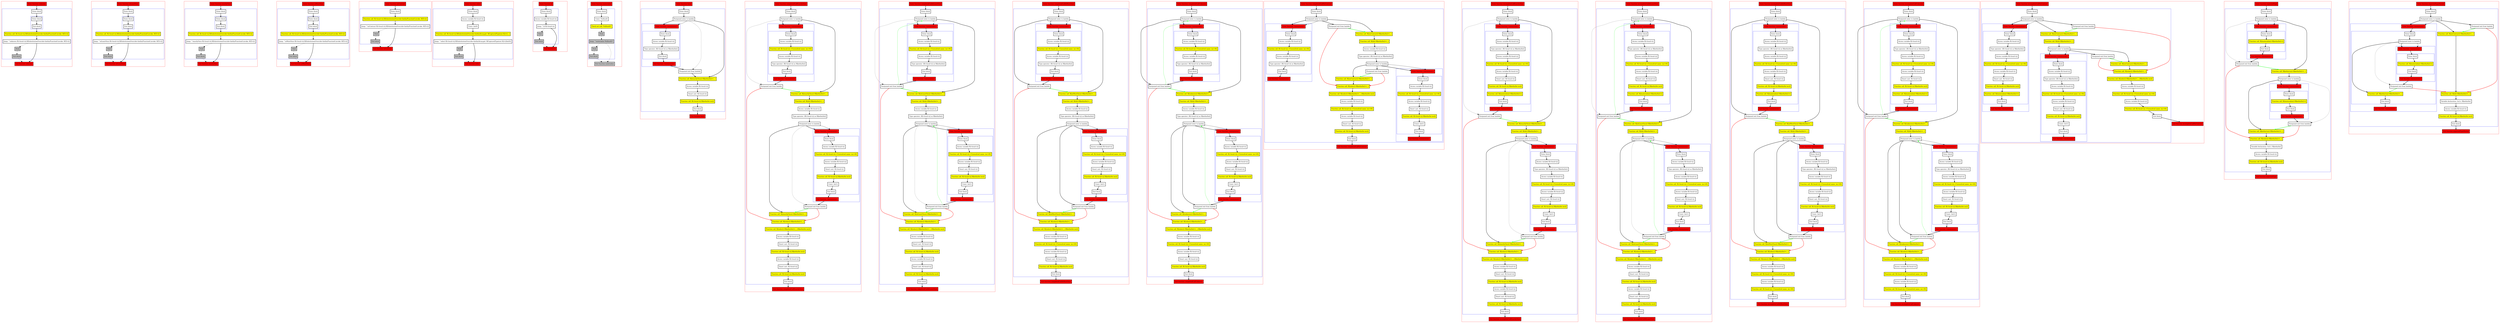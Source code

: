 digraph flowFromInplaceLambda_kt {
    graph [nodesep=3]
    node [shape=box penwidth=2]
    edge [penwidth=2]

    subgraph cluster_0 {
        color=red
        0 [label="Enter function unknown" style="filled" fillcolor=red];
        subgraph cluster_1 {
            color=blue
            1 [label="Enter block"];
            subgraph cluster_2 {
                color=blue
                2 [label="Enter block"];
                3 [label="Exit block"];
            }
            4 [label="Function call: R|<local>/x|.R|SubstitutionOverride<kotlin/Function0.invoke: R|T|>|()" style="filled" fillcolor=yellow];
            5 [label="Jump: ^unknown R|<local>/x|.R|SubstitutionOverride<kotlin/Function0.invoke: R|T|>|()"];
            6 [label="Stub" style="filled" fillcolor=gray];
            7 [label="Exit block" style="filled" fillcolor=gray];
        }
        8 [label="Exit function unknown" style="filled" fillcolor=red];
    }
    0 -> {1};
    1 -> {2};
    2 -> {3};
    3 -> {4};
    4 -> {5};
    5 -> {8};
    5 -> {6} [style=dotted];
    6 -> {7} [style=dotted];
    7 -> {8} [style=dotted];

    subgraph cluster_3 {
        color=red
        9 [label="Enter function atLeastOnce" style="filled" fillcolor=red];
        subgraph cluster_4 {
            color=blue
            10 [label="Enter block"];
            subgraph cluster_5 {
                color=blue
                11 [label="Enter block"];
                12 [label="Exit block"];
            }
            13 [label="Function call: R|<local>/x|.R|SubstitutionOverride<kotlin/Function0.invoke: R|T|>|()" style="filled" fillcolor=yellow];
            14 [label="Jump: ^atLeastOnce R|<local>/x|.R|SubstitutionOverride<kotlin/Function0.invoke: R|T|>|()"];
            15 [label="Stub" style="filled" fillcolor=gray];
            16 [label="Exit block" style="filled" fillcolor=gray];
        }
        17 [label="Exit function atLeastOnce" style="filled" fillcolor=red];
    }
    9 -> {10};
    10 -> {11};
    11 -> {12};
    12 -> {13};
    13 -> {14};
    14 -> {17};
    14 -> {15} [style=dotted];
    15 -> {16} [style=dotted];
    16 -> {17} [style=dotted];

    subgraph cluster_6 {
        color=red
        18 [label="Enter function exactlyOnce" style="filled" fillcolor=red];
        subgraph cluster_7 {
            color=blue
            19 [label="Enter block"];
            subgraph cluster_8 {
                color=blue
                20 [label="Enter block"];
                21 [label="Exit block"];
            }
            22 [label="Function call: R|<local>/x|.R|SubstitutionOverride<kotlin/Function0.invoke: R|T|>|()" style="filled" fillcolor=yellow];
            23 [label="Jump: ^exactlyOnce R|<local>/x|.R|SubstitutionOverride<kotlin/Function0.invoke: R|T|>|()"];
            24 [label="Stub" style="filled" fillcolor=gray];
            25 [label="Exit block" style="filled" fillcolor=gray];
        }
        26 [label="Exit function exactlyOnce" style="filled" fillcolor=red];
    }
    18 -> {19};
    19 -> {20};
    20 -> {21};
    21 -> {22};
    22 -> {23};
    23 -> {26};
    23 -> {24} [style=dotted];
    24 -> {25} [style=dotted];
    25 -> {26} [style=dotted];

    subgraph cluster_9 {
        color=red
        27 [label="Enter function atMostOnce" style="filled" fillcolor=red];
        subgraph cluster_10 {
            color=blue
            28 [label="Enter block"];
            subgraph cluster_11 {
                color=blue
                29 [label="Enter block"];
                30 [label="Exit block"];
            }
            31 [label="Function call: R|<local>/x|.R|SubstitutionOverride<kotlin/Function0.invoke: R|T|>|()" style="filled" fillcolor=yellow];
            32 [label="Jump: ^atMostOnce R|<local>/x|.R|SubstitutionOverride<kotlin/Function0.invoke: R|T|>|()"];
            33 [label="Stub" style="filled" fillcolor=gray];
            34 [label="Exit block" style="filled" fillcolor=gray];
        }
        35 [label="Exit function atMostOnce" style="filled" fillcolor=red];
    }
    27 -> {28};
    28 -> {29};
    29 -> {30};
    30 -> {31};
    31 -> {32};
    32 -> {35};
    32 -> {33} [style=dotted];
    33 -> {34} [style=dotted];
    34 -> {35} [style=dotted];

    subgraph cluster_12 {
        color=red
        36 [label="Enter function noContract" style="filled" fillcolor=red];
        subgraph cluster_13 {
            color=blue
            37 [label="Enter block"];
            38 [label="Function call: R|<local>/x|.R|SubstitutionOverride<kotlin/Function0.invoke: R|T|>|()" style="filled" fillcolor=yellow];
            39 [label="Jump: ^noContract R|<local>/x|.R|SubstitutionOverride<kotlin/Function0.invoke: R|T|>|()"];
            40 [label="Stub" style="filled" fillcolor=gray];
            41 [label="Exit block" style="filled" fillcolor=gray];
        }
        42 [label="Exit function noContract" style="filled" fillcolor=red];
    }
    36 -> {37};
    37 -> {38};
    38 -> {39};
    39 -> {42};
    39 -> {40} [style=dotted];
    40 -> {41} [style=dotted];
    41 -> {42} [style=dotted];

    subgraph cluster_14 {
        color=red
        43 [label="Enter function select" style="filled" fillcolor=red];
        subgraph cluster_15 {
            color=blue
            44 [label="Enter block"];
            45 [label="Access variable R|<local>/x|"];
            46 [label="Const: Int(0)"];
            47 [label="Function call: R|<local>/x|.R|SubstitutionOverride<kotlin/Array.get: R|CapturedType(out K)|>|(...)" style="filled" fillcolor=yellow];
            48 [label="Jump: ^select R|<local>/x|.R|SubstitutionOverride<kotlin/Array.get: R|CapturedType(out K)|>|(Int(0))"];
            49 [label="Stub" style="filled" fillcolor=gray];
            50 [label="Exit block" style="filled" fillcolor=gray];
        }
        51 [label="Exit function select" style="filled" fillcolor=red];
    }
    43 -> {44};
    44 -> {45};
    45 -> {46};
    46 -> {47};
    47 -> {48};
    48 -> {51};
    48 -> {49} [style=dotted];
    49 -> {50} [style=dotted];
    50 -> {51} [style=dotted];

    subgraph cluster_16 {
        color=red
        52 [label="Enter function id" style="filled" fillcolor=red];
        subgraph cluster_17 {
            color=blue
            53 [label="Enter block"];
            54 [label="Access variable R|<local>/x|"];
            55 [label="Jump: ^id R|<local>/x|"];
            56 [label="Stub" style="filled" fillcolor=gray];
            57 [label="Exit block" style="filled" fillcolor=gray];
        }
        58 [label="Exit function id" style="filled" fillcolor=red];
    }
    52 -> {53};
    53 -> {54};
    54 -> {55};
    55 -> {58};
    55 -> {56} [style=dotted];
    56 -> {57} [style=dotted];
    57 -> {58} [style=dotted];

    subgraph cluster_18 {
        color=red
        59 [label="Enter function materialize" style="filled" fillcolor=red];
        subgraph cluster_19 {
            color=blue
            60 [label="Enter block"];
            61 [label="Const: Null(null)"];
            62 [label="Check not null: Null(null)!!" style="filled" fillcolor=yellow];
            63 [label="Stub" style="filled" fillcolor=gray];
            64 [label="Jump: ^materialize Null(null)!!" style="filled" fillcolor=gray];
            65 [label="Stub" style="filled" fillcolor=gray];
            66 [label="Exit block" style="filled" fillcolor=gray];
        }
        67 [label="Exit function materialize" style="filled" fillcolor=gray];
    }
    59 -> {60};
    60 -> {61};
    61 -> {62};
    62 -> {63} [style=dotted];
    63 -> {64} [style=dotted];
    64 -> {65 67} [style=dotted];
    65 -> {66} [style=dotted];
    66 -> {67} [style=dotted];

    subgraph cluster_20 {
        color=red
        68 [label="Enter function basic" style="filled" fillcolor=red];
        subgraph cluster_21 {
            color=blue
            69 [label="Enter block"];
            70 [label="Postponed enter to lambda"];
            subgraph cluster_22 {
                color=blue
                71 [label="Enter function <anonymous>" style="filled" fillcolor=red];
                subgraph cluster_23 {
                    color=blue
                    72 [label="Enter block"];
                    73 [label="Access variable R|<local>/x|"];
                    74 [label="Type operator: (R|<local>/x| as R|kotlin/Int|)"];
                    75 [label="Exit block"];
                }
                76 [label="Exit function <anonymous>" style="filled" fillcolor=red];
            }
            77 [label="Postponed exit from lambda"];
            78 [label="Function call: R|/exactlyOnce|<R|kotlin/Int|>(...)" style="filled" fillcolor=yellow];
            79 [label="Access variable R|<local>/x|"];
            80 [label="Smart cast: R|<local>/x|"];
            81 [label="Function call: R|<local>/x|.R|kotlin/Int.inc|()" style="filled" fillcolor=yellow];
            82 [label="Exit block"];
        }
        83 [label="Exit function basic" style="filled" fillcolor=red];
    }
    68 -> {69};
    69 -> {70};
    70 -> {71 78};
    70 -> {77} [style=dotted];
    70 -> {71} [style=dashed];
    71 -> {72};
    72 -> {73};
    73 -> {74};
    74 -> {75};
    75 -> {76};
    76 -> {77};
    77 -> {78};
    78 -> {79};
    79 -> {80};
    80 -> {81};
    81 -> {82};
    82 -> {83};

    subgraph cluster_24 {
        color=red
        84 [label="Enter function completedCallExactlyOnce" style="filled" fillcolor=red];
        subgraph cluster_25 {
            color=blue
            85 [label="Enter block"];
            86 [label="Postponed enter to lambda"];
            subgraph cluster_26 {
                color=blue
                87 [label="Enter function <anonymous>" style="filled" fillcolor=red];
                subgraph cluster_27 {
                    color=blue
                    88 [label="Enter block"];
                    89 [label="Access variable R|<local>/y|"];
                    90 [label="Function call: R|<local>/y|.<Unresolved name: inc>#()" style="filled" fillcolor=yellow];
                    91 [label="Access variable R|<local>/x|"];
                    92 [label="Type operator: (R|<local>/x| as R|kotlin/Int|)"];
                    93 [label="Exit block"];
                }
                94 [label="Exit function <anonymous>" style="filled" fillcolor=red];
            }
            95 [label="Postponed exit from lambda"];
            96 [label="Function call: R|/exactlyOnce|<R|kotlin/Int|>(...)" style="filled" fillcolor=yellow];
            97 [label="Function call: R|/id|<R|kotlin/Int|>(...)" style="filled" fillcolor=yellow];
            98 [label="Access variable R|<local>/y|"];
            99 [label="Type operator: (R|<local>/y| as R|kotlin/Int|)"];
            100 [label="Postponed enter to lambda"];
            subgraph cluster_28 {
                color=blue
                101 [label="Enter function <anonymous>" style="filled" fillcolor=red];
                subgraph cluster_29 {
                    color=blue
                    102 [label="Enter block"];
                    103 [label="Access variable R|<local>/x|"];
                    104 [label="Function call: R|<local>/x|.<Unresolved name: inc>#()" style="filled" fillcolor=yellow];
                    105 [label="Access variable R|<local>/y|"];
                    106 [label="Smart cast: R|<local>/y|"];
                    107 [label="Function call: R|<local>/y|.R|kotlin/Int.inc|()" style="filled" fillcolor=yellow];
                    108 [label="Const: Int(1)"];
                    109 [label="Exit block"];
                }
                110 [label="Exit function <anonymous>" style="filled" fillcolor=red];
            }
            111 [label="Postponed exit from lambda"];
            112 [label="Function call: R|/exactlyOnce|<R|kotlin/Int|>(...)" style="filled" fillcolor=yellow];
            113 [label="Function call: R|/select|<R|kotlin/Int|>(...)" style="filled" fillcolor=yellow];
            114 [label="Function call: R|/select|<R|kotlin/Int|>(...).R|kotlin/Int.inc|()" style="filled" fillcolor=yellow];
            115 [label="Access variable R|<local>/x|"];
            116 [label="Smart cast: R|<local>/x|"];
            117 [label="Function call: R|<local>/x|.R|kotlin/Int.inc|()" style="filled" fillcolor=yellow];
            118 [label="Access variable R|<local>/y|"];
            119 [label="Smart cast: R|<local>/y|"];
            120 [label="Function call: R|<local>/y|.R|kotlin/Int.inc|()" style="filled" fillcolor=yellow];
            121 [label="Exit block"];
        }
        122 [label="Exit function completedCallExactlyOnce" style="filled" fillcolor=red];
    }
    84 -> {85};
    85 -> {86};
    86 -> {87 96};
    86 -> {95} [style=dotted];
    86 -> {87} [style=dashed];
    87 -> {88};
    88 -> {89};
    89 -> {90};
    90 -> {91};
    91 -> {92};
    92 -> {93};
    93 -> {94};
    94 -> {95};
    95 -> {96} [color=green];
    95 -> {113} [color=red];
    96 -> {97};
    97 -> {98};
    98 -> {99};
    99 -> {100};
    100 -> {101 112};
    100 -> {111} [style=dotted];
    100 -> {101} [style=dashed];
    101 -> {102};
    102 -> {103};
    103 -> {104};
    104 -> {105};
    105 -> {106};
    106 -> {107};
    107 -> {108};
    108 -> {109};
    109 -> {110};
    110 -> {111};
    111 -> {112} [color=green];
    111 -> {113} [color=red];
    112 -> {113};
    113 -> {114};
    114 -> {115};
    115 -> {116};
    116 -> {117};
    117 -> {118};
    118 -> {119};
    119 -> {120};
    120 -> {121};
    121 -> {122};

    subgraph cluster_30 {
        color=red
        123 [label="Enter function completedCallAtLeastOnce" style="filled" fillcolor=red];
        subgraph cluster_31 {
            color=blue
            124 [label="Enter block"];
            125 [label="Postponed enter to lambda"];
            subgraph cluster_32 {
                color=blue
                126 [label="Enter function <anonymous>" style="filled" fillcolor=red];
                subgraph cluster_33 {
                    color=blue
                    127 [label="Enter block"];
                    128 [label="Access variable R|<local>/y|"];
                    129 [label="Function call: R|<local>/y|.<Unresolved name: inc>#()" style="filled" fillcolor=yellow];
                    130 [label="Access variable R|<local>/x|"];
                    131 [label="Type operator: (R|<local>/x| as R|kotlin/Int|)"];
                    132 [label="Exit block"];
                }
                133 [label="Exit function <anonymous>" style="filled" fillcolor=red];
            }
            134 [label="Postponed exit from lambda"];
            135 [label="Function call: R|/atLeastOnce|<R|kotlin/Int|>(...)" style="filled" fillcolor=yellow];
            136 [label="Function call: R|/id|<R|kotlin/Int|>(...)" style="filled" fillcolor=yellow];
            137 [label="Access variable R|<local>/y|"];
            138 [label="Type operator: (R|<local>/y| as R|kotlin/Int|)"];
            139 [label="Postponed enter to lambda"];
            subgraph cluster_34 {
                color=blue
                140 [label="Enter function <anonymous>" style="filled" fillcolor=red];
                subgraph cluster_35 {
                    color=blue
                    141 [label="Enter block"];
                    142 [label="Access variable R|<local>/x|"];
                    143 [label="Function call: R|<local>/x|.<Unresolved name: inc>#()" style="filled" fillcolor=yellow];
                    144 [label="Access variable R|<local>/y|"];
                    145 [label="Smart cast: R|<local>/y|"];
                    146 [label="Function call: R|<local>/y|.R|kotlin/Int.inc|()" style="filled" fillcolor=yellow];
                    147 [label="Const: Int(1)"];
                    148 [label="Exit block"];
                }
                149 [label="Exit function <anonymous>" style="filled" fillcolor=red];
            }
            150 [label="Postponed exit from lambda"];
            151 [label="Function call: R|/atLeastOnce|<R|kotlin/Int|>(...)" style="filled" fillcolor=yellow];
            152 [label="Function call: R|/select|<R|kotlin/Int|>(...)" style="filled" fillcolor=yellow];
            153 [label="Function call: R|/select|<R|kotlin/Int|>(...).R|kotlin/Int.inc|()" style="filled" fillcolor=yellow];
            154 [label="Access variable R|<local>/x|"];
            155 [label="Smart cast: R|<local>/x|"];
            156 [label="Function call: R|<local>/x|.R|kotlin/Int.inc|()" style="filled" fillcolor=yellow];
            157 [label="Access variable R|<local>/y|"];
            158 [label="Smart cast: R|<local>/y|"];
            159 [label="Function call: R|<local>/y|.R|kotlin/Int.inc|()" style="filled" fillcolor=yellow];
            160 [label="Exit block"];
        }
        161 [label="Exit function completedCallAtLeastOnce" style="filled" fillcolor=red];
    }
    123 -> {124};
    124 -> {125};
    125 -> {126 135};
    125 -> {134} [style=dotted];
    125 -> {126} [style=dashed];
    126 -> {127};
    127 -> {128};
    128 -> {129};
    129 -> {130};
    130 -> {131};
    131 -> {132};
    132 -> {133};
    133 -> {134};
    134 -> {125} [color=green style=dashed];
    134 -> {135} [color=green];
    134 -> {152} [color=red];
    135 -> {136};
    136 -> {137};
    137 -> {138};
    138 -> {139};
    139 -> {140 151};
    139 -> {150} [style=dotted];
    139 -> {140} [style=dashed];
    140 -> {141};
    141 -> {142};
    142 -> {143};
    143 -> {144};
    144 -> {145};
    145 -> {146};
    146 -> {147};
    147 -> {148};
    148 -> {149};
    149 -> {150};
    150 -> {139} [color=green style=dashed];
    150 -> {151} [color=green];
    150 -> {152} [color=red];
    151 -> {152};
    152 -> {153};
    153 -> {154};
    154 -> {155};
    155 -> {156};
    156 -> {157};
    157 -> {158};
    158 -> {159};
    159 -> {160};
    160 -> {161};

    subgraph cluster_36 {
        color=red
        162 [label="Enter function completedCallAtMostOnce" style="filled" fillcolor=red];
        subgraph cluster_37 {
            color=blue
            163 [label="Enter block"];
            164 [label="Postponed enter to lambda"];
            subgraph cluster_38 {
                color=blue
                165 [label="Enter function <anonymous>" style="filled" fillcolor=red];
                subgraph cluster_39 {
                    color=blue
                    166 [label="Enter block"];
                    167 [label="Access variable R|<local>/y|"];
                    168 [label="Function call: R|<local>/y|.<Unresolved name: inc>#()" style="filled" fillcolor=yellow];
                    169 [label="Access variable R|<local>/x|"];
                    170 [label="Type operator: (R|<local>/x| as R|kotlin/Int|)"];
                    171 [label="Exit block"];
                }
                172 [label="Exit function <anonymous>" style="filled" fillcolor=red];
            }
            173 [label="Postponed exit from lambda"];
            174 [label="Function call: R|/atMostOnce|<R|kotlin/Int|>(...)" style="filled" fillcolor=yellow];
            175 [label="Function call: R|/id|<R|kotlin/Int|>(...)" style="filled" fillcolor=yellow];
            176 [label="Access variable R|<local>/y|"];
            177 [label="Type operator: (R|<local>/y| as R|kotlin/Int|)"];
            178 [label="Postponed enter to lambda"];
            subgraph cluster_40 {
                color=blue
                179 [label="Enter function <anonymous>" style="filled" fillcolor=red];
                subgraph cluster_41 {
                    color=blue
                    180 [label="Enter block"];
                    181 [label="Access variable R|<local>/x|"];
                    182 [label="Function call: R|<local>/x|.<Unresolved name: inc>#()" style="filled" fillcolor=yellow];
                    183 [label="Access variable R|<local>/y|"];
                    184 [label="Smart cast: R|<local>/y|"];
                    185 [label="Function call: R|<local>/y|.R|kotlin/Int.inc|()" style="filled" fillcolor=yellow];
                    186 [label="Const: Int(1)"];
                    187 [label="Exit block"];
                }
                188 [label="Exit function <anonymous>" style="filled" fillcolor=red];
            }
            189 [label="Postponed exit from lambda"];
            190 [label="Function call: R|/atMostOnce|<R|kotlin/Int|>(...)" style="filled" fillcolor=yellow];
            191 [label="Function call: R|/select|<R|kotlin/Int|>(...)" style="filled" fillcolor=yellow];
            192 [label="Function call: R|/select|<R|kotlin/Int|>(...).R|kotlin/Int.inc|()" style="filled" fillcolor=yellow];
            193 [label="Access variable R|<local>/x|"];
            194 [label="Function call: R|<local>/x|.<Unresolved name: inc>#()" style="filled" fillcolor=yellow];
            195 [label="Access variable R|<local>/y|"];
            196 [label="Smart cast: R|<local>/y|"];
            197 [label="Function call: R|<local>/y|.R|kotlin/Int.inc|()" style="filled" fillcolor=yellow];
            198 [label="Exit block"];
        }
        199 [label="Exit function completedCallAtMostOnce" style="filled" fillcolor=red];
    }
    162 -> {163};
    163 -> {164};
    164 -> {165 173 174};
    164 -> {165} [style=dashed];
    165 -> {166};
    166 -> {167};
    167 -> {168};
    168 -> {169};
    169 -> {170};
    170 -> {171};
    171 -> {172};
    172 -> {173};
    173 -> {174} [color=green];
    173 -> {191} [color=red];
    174 -> {175};
    175 -> {176};
    176 -> {177};
    177 -> {178};
    178 -> {179 189 190};
    178 -> {179} [style=dashed];
    179 -> {180};
    180 -> {181};
    181 -> {182};
    182 -> {183};
    183 -> {184};
    184 -> {185};
    185 -> {186};
    186 -> {187};
    187 -> {188};
    188 -> {189};
    189 -> {190} [color=green];
    189 -> {191} [color=red];
    190 -> {191};
    191 -> {192};
    192 -> {193};
    193 -> {194};
    194 -> {195};
    195 -> {196};
    196 -> {197};
    197 -> {198};
    198 -> {199};

    subgraph cluster_42 {
        color=red
        200 [label="Enter function completedCallUnknown" style="filled" fillcolor=red];
        subgraph cluster_43 {
            color=blue
            201 [label="Enter block"];
            202 [label="Postponed enter to lambda"];
            subgraph cluster_44 {
                color=blue
                203 [label="Enter function <anonymous>" style="filled" fillcolor=red];
                subgraph cluster_45 {
                    color=blue
                    204 [label="Enter block"];
                    205 [label="Access variable R|<local>/y|"];
                    206 [label="Function call: R|<local>/y|.<Unresolved name: inc>#()" style="filled" fillcolor=yellow];
                    207 [label="Access variable R|<local>/x|"];
                    208 [label="Type operator: (R|<local>/x| as R|kotlin/Int|)"];
                    209 [label="Exit block"];
                }
                210 [label="Exit function <anonymous>" style="filled" fillcolor=red];
            }
            211 [label="Postponed exit from lambda"];
            212 [label="Function call: R|/unknown|<R|kotlin/Int|>(...)" style="filled" fillcolor=yellow];
            213 [label="Function call: R|/id|<R|kotlin/Int|>(...)" style="filled" fillcolor=yellow];
            214 [label="Access variable R|<local>/y|"];
            215 [label="Type operator: (R|<local>/y| as R|kotlin/Int|)"];
            216 [label="Postponed enter to lambda"];
            subgraph cluster_46 {
                color=blue
                217 [label="Enter function <anonymous>" style="filled" fillcolor=red];
                subgraph cluster_47 {
                    color=blue
                    218 [label="Enter block"];
                    219 [label="Access variable R|<local>/x|"];
                    220 [label="Function call: R|<local>/x|.<Unresolved name: inc>#()" style="filled" fillcolor=yellow];
                    221 [label="Access variable R|<local>/y|"];
                    222 [label="Smart cast: R|<local>/y|"];
                    223 [label="Function call: R|<local>/y|.R|kotlin/Int.inc|()" style="filled" fillcolor=yellow];
                    224 [label="Const: Int(1)"];
                    225 [label="Exit block"];
                }
                226 [label="Exit function <anonymous>" style="filled" fillcolor=red];
            }
            227 [label="Postponed exit from lambda"];
            228 [label="Function call: R|/unknown|<R|kotlin/Int|>(...)" style="filled" fillcolor=yellow];
            229 [label="Function call: R|/select|<R|kotlin/Int|>(...)" style="filled" fillcolor=yellow];
            230 [label="Function call: R|/select|<R|kotlin/Int|>(...).R|kotlin/Int.inc|()" style="filled" fillcolor=yellow];
            231 [label="Access variable R|<local>/x|"];
            232 [label="Function call: R|<local>/x|.<Unresolved name: inc>#()" style="filled" fillcolor=yellow];
            233 [label="Access variable R|<local>/y|"];
            234 [label="Smart cast: R|<local>/y|"];
            235 [label="Function call: R|<local>/y|.R|kotlin/Int.inc|()" style="filled" fillcolor=yellow];
            236 [label="Exit block"];
        }
        237 [label="Exit function completedCallUnknown" style="filled" fillcolor=red];
    }
    200 -> {201};
    201 -> {202};
    202 -> {203 211 212};
    202 -> {203} [style=dashed];
    203 -> {204};
    204 -> {205};
    205 -> {206};
    206 -> {207};
    207 -> {208};
    208 -> {209};
    209 -> {210};
    210 -> {211};
    211 -> {202} [color=green style=dashed];
    211 -> {212} [color=green];
    211 -> {229} [color=red];
    212 -> {213};
    213 -> {214};
    214 -> {215};
    215 -> {216};
    216 -> {217 227 228};
    216 -> {217} [style=dashed];
    217 -> {218};
    218 -> {219};
    219 -> {220};
    220 -> {221};
    221 -> {222};
    222 -> {223};
    223 -> {224};
    224 -> {225};
    225 -> {226};
    226 -> {227};
    227 -> {216} [color=green style=dashed];
    227 -> {228} [color=green];
    227 -> {229} [color=red];
    228 -> {229};
    229 -> {230};
    230 -> {231};
    231 -> {232};
    232 -> {233};
    233 -> {234};
    234 -> {235};
    235 -> {236};
    236 -> {237};

    subgraph cluster_48 {
        color=red
        238 [label="Enter function completedCallNoContract" style="filled" fillcolor=red];
        subgraph cluster_49 {
            color=blue
            239 [label="Enter block"];
            240 [label="Postponed enter to lambda"];
            subgraph cluster_50 {
                color=blue
                241 [label="Enter function <anonymous>" style="filled" fillcolor=red];
                subgraph cluster_51 {
                    color=blue
                    242 [label="Enter block"];
                    243 [label="Access variable R|<local>/y|"];
                    244 [label="Function call: R|<local>/y|.<Unresolved name: inc>#()" style="filled" fillcolor=yellow];
                    245 [label="Access variable R|<local>/x|"];
                    246 [label="Type operator: (R|<local>/x| as R|kotlin/Int|)"];
                    247 [label="Exit block"];
                }
                248 [label="Exit function <anonymous>" style="filled" fillcolor=red];
            }
            249 [label="Postponed exit from lambda"];
            250 [label="Function call: R|/noContract|<R|kotlin/Int|>(...)" style="filled" fillcolor=yellow];
            251 [label="Function call: R|/id|<R|kotlin/Int|>(...)" style="filled" fillcolor=yellow];
            252 [label="Access variable R|<local>/y|"];
            253 [label="Type operator: (R|<local>/y| as R|kotlin/Int|)"];
            254 [label="Postponed enter to lambda"];
            subgraph cluster_52 {
                color=blue
                255 [label="Enter function <anonymous>" style="filled" fillcolor=red];
                subgraph cluster_53 {
                    color=blue
                    256 [label="Enter block"];
                    257 [label="Access variable R|<local>/x|"];
                    258 [label="Function call: R|<local>/x|.<Unresolved name: inc>#()" style="filled" fillcolor=yellow];
                    259 [label="Access variable R|<local>/y|"];
                    260 [label="Smart cast: R|<local>/y|"];
                    261 [label="Function call: R|<local>/y|.R|kotlin/Int.inc|()" style="filled" fillcolor=yellow];
                    262 [label="Const: Int(1)"];
                    263 [label="Exit block"];
                }
                264 [label="Exit function <anonymous>" style="filled" fillcolor=red];
            }
            265 [label="Postponed exit from lambda"];
            266 [label="Function call: R|/noContract|<R|kotlin/Int|>(...)" style="filled" fillcolor=yellow];
            267 [label="Function call: R|/select|<R|kotlin/Int|>(...)" style="filled" fillcolor=yellow];
            268 [label="Function call: R|/select|<R|kotlin/Int|>(...).R|kotlin/Int.inc|()" style="filled" fillcolor=yellow];
            269 [label="Access variable R|<local>/x|"];
            270 [label="Function call: R|<local>/x|.<Unresolved name: inc>#()" style="filled" fillcolor=yellow];
            271 [label="Access variable R|<local>/y|"];
            272 [label="Smart cast: R|<local>/y|"];
            273 [label="Function call: R|<local>/y|.R|kotlin/Int.inc|()" style="filled" fillcolor=yellow];
            274 [label="Exit block"];
        }
        275 [label="Exit function completedCallNoContract" style="filled" fillcolor=red];
    }
    238 -> {239};
    239 -> {240};
    240 -> {241 249 250};
    240 -> {241} [style=dashed];
    241 -> {242};
    242 -> {243};
    243 -> {244};
    244 -> {245};
    245 -> {246};
    246 -> {247};
    247 -> {248};
    249 -> {250} [color=green];
    249 -> {267} [color=red];
    250 -> {251};
    251 -> {252};
    252 -> {253};
    253 -> {254};
    254 -> {255 265 266};
    254 -> {255} [style=dashed];
    255 -> {256};
    256 -> {257};
    257 -> {258};
    258 -> {259};
    259 -> {260};
    260 -> {261};
    261 -> {262};
    262 -> {263};
    263 -> {264};
    265 -> {266} [color=green];
    265 -> {267} [color=red];
    266 -> {267};
    267 -> {268};
    268 -> {269};
    269 -> {270};
    270 -> {271};
    271 -> {272};
    272 -> {273};
    273 -> {274};
    274 -> {275};

    subgraph cluster_54 {
        color=red
        276 [label="Enter function incompleteCallExactlyOnce" style="filled" fillcolor=red];
        subgraph cluster_55 {
            color=blue
            277 [label="Enter block"];
            278 [label="Postponed enter to lambda"];
            subgraph cluster_56 {
                color=blue
                279 [label="Enter function <anonymous>" style="filled" fillcolor=red];
                subgraph cluster_57 {
                    color=blue
                    280 [label="Enter block"];
                    281 [label="Access variable R|<local>/x|"];
                    282 [label="Type operator: (R|<local>/x| as R|kotlin/Int|)"];
                    283 [label="Access variable R|<local>/y|"];
                    284 [label="Function call: R|<local>/y|.<Unresolved name: inc>#()" style="filled" fillcolor=yellow];
                    285 [label="Access variable R|<local>/x|"];
                    286 [label="Smart cast: R|<local>/x|"];
                    287 [label="Function call: R|<local>/x|.R|kotlin/Int.inc|()" style="filled" fillcolor=yellow];
                    288 [label="Function call: R|/materialize|<R|kotlin/Int|>()" style="filled" fillcolor=yellow];
                    289 [label="Exit block"];
                }
                290 [label="Exit function <anonymous>" style="filled" fillcolor=red];
            }
            291 [label="Postponed exit from lambda"];
            292 [label="Function call: R|/exactlyOnce|<R|kotlin/Int|>(...)" style="filled" fillcolor=yellow];
            293 [label="Function call: R|/id|<R|kotlin/Int|>(...)" style="filled" fillcolor=yellow];
            294 [label="Postponed enter to lambda"];
            subgraph cluster_58 {
                color=blue
                295 [label="Enter function <anonymous>" style="filled" fillcolor=red];
                subgraph cluster_59 {
                    color=blue
                    296 [label="Enter block"];
                    297 [label="Access variable R|<local>/y|"];
                    298 [label="Type operator: (R|<local>/y| as R|kotlin/Int|)"];
                    299 [label="Access variable R|<local>/x|"];
                    300 [label="Function call: R|<local>/x|.<Unresolved name: inc>#()" style="filled" fillcolor=yellow];
                    301 [label="Access variable R|<local>/y|"];
                    302 [label="Smart cast: R|<local>/y|"];
                    303 [label="Function call: R|<local>/y|.R|kotlin/Int.inc|()" style="filled" fillcolor=yellow];
                    304 [label="Const: Int(1)"];
                    305 [label="Exit block"];
                }
                306 [label="Exit function <anonymous>" style="filled" fillcolor=red];
            }
            307 [label="Postponed exit from lambda"];
            308 [label="Function call: R|/exactlyOnce|<R|kotlin/Int|>(...)" style="filled" fillcolor=yellow];
            309 [label="Function call: R|/select|<R|kotlin/Int|>(...)" style="filled" fillcolor=yellow];
            310 [label="Function call: R|/select|<R|kotlin/Int|>(...).R|kotlin/Int.inc|()" style="filled" fillcolor=yellow];
            311 [label="Access variable R|<local>/x|"];
            312 [label="Smart cast: R|<local>/x|"];
            313 [label="Function call: R|<local>/x|.R|kotlin/Int.inc|()" style="filled" fillcolor=yellow];
            314 [label="Access variable R|<local>/y|"];
            315 [label="Smart cast: R|<local>/y|"];
            316 [label="Function call: R|<local>/y|.R|kotlin/Int.inc|()" style="filled" fillcolor=yellow];
            317 [label="Exit block"];
        }
        318 [label="Exit function incompleteCallExactlyOnce" style="filled" fillcolor=red];
    }
    276 -> {277};
    277 -> {278};
    278 -> {279 292};
    278 -> {291} [style=dotted];
    278 -> {279} [style=dashed];
    279 -> {280};
    280 -> {281};
    281 -> {282};
    282 -> {283};
    283 -> {284};
    284 -> {285};
    285 -> {286};
    286 -> {287};
    287 -> {288};
    288 -> {289};
    289 -> {290};
    290 -> {291};
    291 -> {292} [color=green];
    291 -> {309} [color=red];
    292 -> {293};
    293 -> {294};
    294 -> {295 308};
    294 -> {307} [style=dotted];
    294 -> {295} [style=dashed];
    295 -> {296};
    296 -> {297};
    297 -> {298};
    298 -> {299};
    299 -> {300};
    300 -> {301};
    301 -> {302};
    302 -> {303};
    303 -> {304};
    304 -> {305};
    305 -> {306};
    306 -> {307};
    307 -> {308} [color=green];
    307 -> {309} [color=red];
    308 -> {309};
    309 -> {310};
    310 -> {311};
    311 -> {312};
    312 -> {313};
    313 -> {314};
    314 -> {315};
    315 -> {316};
    316 -> {317};
    317 -> {318};

    subgraph cluster_60 {
        color=red
        319 [label="Enter function incompleteCallAtLeastOnce" style="filled" fillcolor=red];
        subgraph cluster_61 {
            color=blue
            320 [label="Enter block"];
            321 [label="Postponed enter to lambda"];
            subgraph cluster_62 {
                color=blue
                322 [label="Enter function <anonymous>" style="filled" fillcolor=red];
                subgraph cluster_63 {
                    color=blue
                    323 [label="Enter block"];
                    324 [label="Access variable R|<local>/x|"];
                    325 [label="Type operator: (R|<local>/x| as R|kotlin/Int|)"];
                    326 [label="Access variable R|<local>/y|"];
                    327 [label="Function call: R|<local>/y|.<Unresolved name: inc>#()" style="filled" fillcolor=yellow];
                    328 [label="Access variable R|<local>/x|"];
                    329 [label="Smart cast: R|<local>/x|"];
                    330 [label="Function call: R|<local>/x|.R|kotlin/Int.inc|()" style="filled" fillcolor=yellow];
                    331 [label="Function call: R|/materialize|<R|kotlin/Int|>()" style="filled" fillcolor=yellow];
                    332 [label="Exit block"];
                }
                333 [label="Exit function <anonymous>" style="filled" fillcolor=red];
            }
            334 [label="Postponed exit from lambda"];
            335 [label="Function call: R|/atLeastOnce|<R|kotlin/Int|>(...)" style="filled" fillcolor=yellow];
            336 [label="Function call: R|/id|<R|kotlin/Int|>(...)" style="filled" fillcolor=yellow];
            337 [label="Postponed enter to lambda"];
            subgraph cluster_64 {
                color=blue
                338 [label="Enter function <anonymous>" style="filled" fillcolor=red];
                subgraph cluster_65 {
                    color=blue
                    339 [label="Enter block"];
                    340 [label="Access variable R|<local>/y|"];
                    341 [label="Type operator: (R|<local>/y| as R|kotlin/Int|)"];
                    342 [label="Access variable R|<local>/x|"];
                    343 [label="Function call: R|<local>/x|.<Unresolved name: inc>#()" style="filled" fillcolor=yellow];
                    344 [label="Access variable R|<local>/y|"];
                    345 [label="Smart cast: R|<local>/y|"];
                    346 [label="Function call: R|<local>/y|.R|kotlin/Int.inc|()" style="filled" fillcolor=yellow];
                    347 [label="Const: Int(1)"];
                    348 [label="Exit block"];
                }
                349 [label="Exit function <anonymous>" style="filled" fillcolor=red];
            }
            350 [label="Postponed exit from lambda"];
            351 [label="Function call: R|/atLeastOnce|<R|kotlin/Int|>(...)" style="filled" fillcolor=yellow];
            352 [label="Function call: R|/select|<R|kotlin/Int|>(...)" style="filled" fillcolor=yellow];
            353 [label="Function call: R|/select|<R|kotlin/Int|>(...).R|kotlin/Int.inc|()" style="filled" fillcolor=yellow];
            354 [label="Access variable R|<local>/x|"];
            355 [label="Smart cast: R|<local>/x|"];
            356 [label="Function call: R|<local>/x|.R|kotlin/Int.inc|()" style="filled" fillcolor=yellow];
            357 [label="Access variable R|<local>/y|"];
            358 [label="Smart cast: R|<local>/y|"];
            359 [label="Function call: R|<local>/y|.R|kotlin/Int.inc|()" style="filled" fillcolor=yellow];
            360 [label="Exit block"];
        }
        361 [label="Exit function incompleteCallAtLeastOnce" style="filled" fillcolor=red];
    }
    319 -> {320};
    320 -> {321};
    321 -> {322 335};
    321 -> {334} [style=dotted];
    321 -> {322} [style=dashed];
    322 -> {323};
    323 -> {324};
    324 -> {325};
    325 -> {326};
    326 -> {327};
    327 -> {328};
    328 -> {329};
    329 -> {330};
    330 -> {331};
    331 -> {332};
    332 -> {333};
    333 -> {334};
    334 -> {321} [color=green style=dashed];
    334 -> {335} [color=green];
    334 -> {352} [color=red];
    335 -> {336};
    336 -> {337};
    337 -> {338 351};
    337 -> {350} [style=dotted];
    337 -> {338} [style=dashed];
    338 -> {339};
    339 -> {340};
    340 -> {341};
    341 -> {342};
    342 -> {343};
    343 -> {344};
    344 -> {345};
    345 -> {346};
    346 -> {347};
    347 -> {348};
    348 -> {349};
    349 -> {350};
    350 -> {337} [color=green style=dashed];
    350 -> {351} [color=green];
    350 -> {352} [color=red];
    351 -> {352};
    352 -> {353};
    353 -> {354};
    354 -> {355};
    355 -> {356};
    356 -> {357};
    357 -> {358};
    358 -> {359};
    359 -> {360};
    360 -> {361};

    subgraph cluster_66 {
        color=red
        362 [label="Enter function incompleteCallAtMostOnce" style="filled" fillcolor=red];
        subgraph cluster_67 {
            color=blue
            363 [label="Enter block"];
            364 [label="Postponed enter to lambda"];
            subgraph cluster_68 {
                color=blue
                365 [label="Enter function <anonymous>" style="filled" fillcolor=red];
                subgraph cluster_69 {
                    color=blue
                    366 [label="Enter block"];
                    367 [label="Access variable R|<local>/x|"];
                    368 [label="Type operator: (R|<local>/x| as R|kotlin/Int|)"];
                    369 [label="Access variable R|<local>/y|"];
                    370 [label="Function call: R|<local>/y|.<Unresolved name: inc>#()" style="filled" fillcolor=yellow];
                    371 [label="Access variable R|<local>/x|"];
                    372 [label="Smart cast: R|<local>/x|"];
                    373 [label="Function call: R|<local>/x|.R|kotlin/Int.inc|()" style="filled" fillcolor=yellow];
                    374 [label="Function call: R|/materialize|<R|kotlin/Int|>()" style="filled" fillcolor=yellow];
                    375 [label="Exit block"];
                }
                376 [label="Exit function <anonymous>" style="filled" fillcolor=red];
            }
            377 [label="Postponed exit from lambda"];
            378 [label="Function call: R|/atMostOnce|<R|kotlin/Int|>(...)" style="filled" fillcolor=yellow];
            379 [label="Function call: R|/id|<R|kotlin/Int|>(...)" style="filled" fillcolor=yellow];
            380 [label="Postponed enter to lambda"];
            subgraph cluster_70 {
                color=blue
                381 [label="Enter function <anonymous>" style="filled" fillcolor=red];
                subgraph cluster_71 {
                    color=blue
                    382 [label="Enter block"];
                    383 [label="Access variable R|<local>/y|"];
                    384 [label="Type operator: (R|<local>/y| as R|kotlin/Int|)"];
                    385 [label="Access variable R|<local>/x|"];
                    386 [label="Function call: R|<local>/x|.<Unresolved name: inc>#()" style="filled" fillcolor=yellow];
                    387 [label="Access variable R|<local>/y|"];
                    388 [label="Smart cast: R|<local>/y|"];
                    389 [label="Function call: R|<local>/y|.R|kotlin/Int.inc|()" style="filled" fillcolor=yellow];
                    390 [label="Const: Int(1)"];
                    391 [label="Exit block"];
                }
                392 [label="Exit function <anonymous>" style="filled" fillcolor=red];
            }
            393 [label="Postponed exit from lambda"];
            394 [label="Function call: R|/atMostOnce|<R|kotlin/Int|>(...)" style="filled" fillcolor=yellow];
            395 [label="Function call: R|/select|<R|kotlin/Int|>(...)" style="filled" fillcolor=yellow];
            396 [label="Function call: R|/select|<R|kotlin/Int|>(...).R|kotlin/Int.inc|()" style="filled" fillcolor=yellow];
            397 [label="Access variable R|<local>/x|"];
            398 [label="Function call: R|<local>/x|.<Unresolved name: inc>#()" style="filled" fillcolor=yellow];
            399 [label="Access variable R|<local>/y|"];
            400 [label="Function call: R|<local>/y|.<Unresolved name: inc>#()" style="filled" fillcolor=yellow];
            401 [label="Exit block"];
        }
        402 [label="Exit function incompleteCallAtMostOnce" style="filled" fillcolor=red];
    }
    362 -> {363};
    363 -> {364};
    364 -> {365 377 378};
    364 -> {365} [style=dashed];
    365 -> {366};
    366 -> {367};
    367 -> {368};
    368 -> {369};
    369 -> {370};
    370 -> {371};
    371 -> {372};
    372 -> {373};
    373 -> {374};
    374 -> {375};
    375 -> {376};
    376 -> {377};
    377 -> {378} [color=green];
    377 -> {395} [color=red];
    378 -> {379};
    379 -> {380};
    380 -> {381 393 394};
    380 -> {381} [style=dashed];
    381 -> {382};
    382 -> {383};
    383 -> {384};
    384 -> {385};
    385 -> {386};
    386 -> {387};
    387 -> {388};
    388 -> {389};
    389 -> {390};
    390 -> {391};
    391 -> {392};
    392 -> {393};
    393 -> {394} [color=green];
    393 -> {395} [color=red];
    394 -> {395};
    395 -> {396};
    396 -> {397};
    397 -> {398};
    398 -> {399};
    399 -> {400};
    400 -> {401};
    401 -> {402};

    subgraph cluster_72 {
        color=red
        403 [label="Enter function incompleteCallUnknown" style="filled" fillcolor=red];
        subgraph cluster_73 {
            color=blue
            404 [label="Enter block"];
            405 [label="Postponed enter to lambda"];
            subgraph cluster_74 {
                color=blue
                406 [label="Enter function <anonymous>" style="filled" fillcolor=red];
                subgraph cluster_75 {
                    color=blue
                    407 [label="Enter block"];
                    408 [label="Access variable R|<local>/x|"];
                    409 [label="Type operator: (R|<local>/x| as R|kotlin/Int|)"];
                    410 [label="Access variable R|<local>/y|"];
                    411 [label="Function call: R|<local>/y|.<Unresolved name: inc>#()" style="filled" fillcolor=yellow];
                    412 [label="Access variable R|<local>/x|"];
                    413 [label="Smart cast: R|<local>/x|"];
                    414 [label="Function call: R|<local>/x|.R|kotlin/Int.inc|()" style="filled" fillcolor=yellow];
                    415 [label="Function call: R|/materialize|<R|kotlin/Int|>()" style="filled" fillcolor=yellow];
                    416 [label="Exit block"];
                }
                417 [label="Exit function <anonymous>" style="filled" fillcolor=red];
            }
            418 [label="Postponed exit from lambda"];
            419 [label="Function call: R|/unknown|<R|kotlin/Int|>(...)" style="filled" fillcolor=yellow];
            420 [label="Function call: R|/id|<R|kotlin/Int|>(...)" style="filled" fillcolor=yellow];
            421 [label="Postponed enter to lambda"];
            subgraph cluster_76 {
                color=blue
                422 [label="Enter function <anonymous>" style="filled" fillcolor=red];
                subgraph cluster_77 {
                    color=blue
                    423 [label="Enter block"];
                    424 [label="Access variable R|<local>/y|"];
                    425 [label="Type operator: (R|<local>/y| as R|kotlin/Int|)"];
                    426 [label="Access variable R|<local>/x|"];
                    427 [label="Function call: R|<local>/x|.<Unresolved name: inc>#()" style="filled" fillcolor=yellow];
                    428 [label="Access variable R|<local>/y|"];
                    429 [label="Smart cast: R|<local>/y|"];
                    430 [label="Function call: R|<local>/y|.R|kotlin/Int.inc|()" style="filled" fillcolor=yellow];
                    431 [label="Const: Int(1)"];
                    432 [label="Exit block"];
                }
                433 [label="Exit function <anonymous>" style="filled" fillcolor=red];
            }
            434 [label="Postponed exit from lambda"];
            435 [label="Function call: R|/unknown|<R|kotlin/Int|>(...)" style="filled" fillcolor=yellow];
            436 [label="Function call: R|/select|<R|kotlin/Int|>(...)" style="filled" fillcolor=yellow];
            437 [label="Function call: R|/select|<R|kotlin/Int|>(...).R|kotlin/Int.inc|()" style="filled" fillcolor=yellow];
            438 [label="Access variable R|<local>/x|"];
            439 [label="Function call: R|<local>/x|.<Unresolved name: inc>#()" style="filled" fillcolor=yellow];
            440 [label="Access variable R|<local>/y|"];
            441 [label="Function call: R|<local>/y|.<Unresolved name: inc>#()" style="filled" fillcolor=yellow];
            442 [label="Exit block"];
        }
        443 [label="Exit function incompleteCallUnknown" style="filled" fillcolor=red];
    }
    403 -> {404};
    404 -> {405};
    405 -> {406 418 419};
    405 -> {406} [style=dashed];
    406 -> {407};
    407 -> {408};
    408 -> {409};
    409 -> {410};
    410 -> {411};
    411 -> {412};
    412 -> {413};
    413 -> {414};
    414 -> {415};
    415 -> {416};
    416 -> {417};
    417 -> {418};
    418 -> {405} [color=green style=dashed];
    418 -> {419} [color=green];
    418 -> {436} [color=red];
    419 -> {420};
    420 -> {421};
    421 -> {422 434 435};
    421 -> {422} [style=dashed];
    422 -> {423};
    423 -> {424};
    424 -> {425};
    425 -> {426};
    426 -> {427};
    427 -> {428};
    428 -> {429};
    429 -> {430};
    430 -> {431};
    431 -> {432};
    432 -> {433};
    433 -> {434};
    434 -> {421} [color=green style=dashed];
    434 -> {435} [color=green];
    434 -> {436} [color=red];
    435 -> {436};
    436 -> {437};
    437 -> {438};
    438 -> {439};
    439 -> {440};
    440 -> {441};
    441 -> {442};
    442 -> {443};

    subgraph cluster_78 {
        color=red
        444 [label="Enter function incompleteCallNoContract" style="filled" fillcolor=red];
        subgraph cluster_79 {
            color=blue
            445 [label="Enter block"];
            446 [label="Postponed enter to lambda"];
            subgraph cluster_80 {
                color=blue
                447 [label="Enter function <anonymous>" style="filled" fillcolor=red];
                subgraph cluster_81 {
                    color=blue
                    448 [label="Enter block"];
                    449 [label="Access variable R|<local>/x|"];
                    450 [label="Type operator: (R|<local>/x| as R|kotlin/Int|)"];
                    451 [label="Access variable R|<local>/y|"];
                    452 [label="Function call: R|<local>/y|.<Unresolved name: inc>#()" style="filled" fillcolor=yellow];
                    453 [label="Access variable R|<local>/x|"];
                    454 [label="Smart cast: R|<local>/x|"];
                    455 [label="Function call: R|<local>/x|.R|kotlin/Int.inc|()" style="filled" fillcolor=yellow];
                    456 [label="Function call: R|/materialize|<R|kotlin/Int|>()" style="filled" fillcolor=yellow];
                    457 [label="Exit block"];
                }
                458 [label="Exit function <anonymous>" style="filled" fillcolor=red];
            }
            459 [label="Postponed exit from lambda"];
            460 [label="Function call: R|/noContract|<R|kotlin/Int|>(...)" style="filled" fillcolor=yellow];
            461 [label="Function call: R|/id|<R|kotlin/Int|>(...)" style="filled" fillcolor=yellow];
            462 [label="Postponed enter to lambda"];
            subgraph cluster_82 {
                color=blue
                463 [label="Enter function <anonymous>" style="filled" fillcolor=red];
                subgraph cluster_83 {
                    color=blue
                    464 [label="Enter block"];
                    465 [label="Access variable R|<local>/y|"];
                    466 [label="Type operator: (R|<local>/y| as R|kotlin/Int|)"];
                    467 [label="Access variable R|<local>/x|"];
                    468 [label="Function call: R|<local>/x|.<Unresolved name: inc>#()" style="filled" fillcolor=yellow];
                    469 [label="Access variable R|<local>/y|"];
                    470 [label="Smart cast: R|<local>/y|"];
                    471 [label="Function call: R|<local>/y|.R|kotlin/Int.inc|()" style="filled" fillcolor=yellow];
                    472 [label="Const: Int(1)"];
                    473 [label="Exit block"];
                }
                474 [label="Exit function <anonymous>" style="filled" fillcolor=red];
            }
            475 [label="Postponed exit from lambda"];
            476 [label="Function call: R|/noContract|<R|kotlin/Int|>(...)" style="filled" fillcolor=yellow];
            477 [label="Function call: R|/select|<R|kotlin/Int|>(...)" style="filled" fillcolor=yellow];
            478 [label="Function call: R|/select|<R|kotlin/Int|>(...).R|kotlin/Int.inc|()" style="filled" fillcolor=yellow];
            479 [label="Access variable R|<local>/x|"];
            480 [label="Function call: R|<local>/x|.<Unresolved name: inc>#()" style="filled" fillcolor=yellow];
            481 [label="Access variable R|<local>/y|"];
            482 [label="Function call: R|<local>/y|.<Unresolved name: inc>#()" style="filled" fillcolor=yellow];
            483 [label="Exit block"];
        }
        484 [label="Exit function incompleteCallNoContract" style="filled" fillcolor=red];
    }
    444 -> {445};
    445 -> {446};
    446 -> {447 459 460};
    446 -> {447} [style=dashed];
    447 -> {448};
    448 -> {449};
    449 -> {450};
    450 -> {451};
    451 -> {452};
    452 -> {453};
    453 -> {454};
    454 -> {455};
    455 -> {456};
    456 -> {457};
    457 -> {458};
    459 -> {460} [color=green];
    459 -> {477} [color=red];
    460 -> {461};
    461 -> {462};
    462 -> {463 475 476};
    462 -> {463} [style=dashed];
    463 -> {464};
    464 -> {465};
    465 -> {466};
    466 -> {467};
    467 -> {468};
    468 -> {469};
    469 -> {470};
    470 -> {471};
    471 -> {472};
    472 -> {473};
    473 -> {474};
    475 -> {476} [color=green];
    475 -> {477} [color=red];
    476 -> {477};
    477 -> {478};
    478 -> {479};
    479 -> {480};
    480 -> {481};
    481 -> {482};
    482 -> {483};
    483 -> {484};

    subgraph cluster_84 {
        color=red
        485 [label="Enter function expectedType" style="filled" fillcolor=red];
        subgraph cluster_85 {
            color=blue
            486 [label="Enter block"];
            487 [label="Postponed enter to lambda"];
            subgraph cluster_86 {
                color=blue
                488 [label="Enter function <anonymous>" style="filled" fillcolor=red];
                subgraph cluster_87 {
                    color=blue
                    489 [label="Enter block"];
                    490 [label="Function call: R|/materialize|<R|kotlin/Int|>()" style="filled" fillcolor=yellow];
                    491 [label="Exit block"];
                }
                492 [label="Exit function <anonymous>" style="filled" fillcolor=red];
            }
            493 [label="Postponed exit from lambda"];
            494 [label="Function call: R|kotlin/run|<R|kotlin/Int|>(...)" style="filled" fillcolor=yellow];
            495 [label="Postponed enter to lambda"];
            subgraph cluster_88 {
                color=blue
                496 [label="Enter function <anonymous>" style="filled" fillcolor=red];
                subgraph cluster_89 {
                    color=blue
                    497 [label="Enter block"];
                    498 [label="Function call: R|/materialize|<R|kotlin/Int|>()" style="filled" fillcolor=yellow];
                    499 [label="Exit block"];
                }
                500 [label="Exit function <anonymous>" style="filled" fillcolor=red];
            }
            501 [label="Postponed exit from lambda"];
            502 [label="Function call: R|kotlin/run|<R|kotlin/Int|>(...)" style="filled" fillcolor=yellow];
            503 [label="Function call: R|/select|<R|kotlin/Int|>(...)" style="filled" fillcolor=yellow];
            504 [label="Variable declaration: lval x: R|kotlin/Int|"];
            505 [label="Access variable R|<local>/x|"];
            506 [label="Function call: R|<local>/x|.R|kotlin/Int.inc|()" style="filled" fillcolor=yellow];
            507 [label="Exit block"];
        }
        508 [label="Exit function expectedType" style="filled" fillcolor=red];
    }
    485 -> {486};
    486 -> {487};
    487 -> {488 494};
    487 -> {493} [style=dotted];
    487 -> {488} [style=dashed];
    488 -> {489};
    489 -> {490};
    490 -> {491};
    491 -> {492};
    492 -> {493};
    493 -> {494} [color=green];
    493 -> {503} [color=red];
    494 -> {495};
    495 -> {496 502};
    495 -> {501} [style=dotted];
    495 -> {496} [style=dashed];
    496 -> {497};
    497 -> {498};
    498 -> {499};
    499 -> {500};
    500 -> {501};
    501 -> {502} [color=green];
    501 -> {503} [color=red];
    502 -> {503};
    503 -> {504};
    504 -> {505};
    505 -> {506};
    506 -> {507};
    507 -> {508};

    subgraph cluster_90 {
        color=red
        509 [label="Enter function expectedTypeNested" style="filled" fillcolor=red];
        subgraph cluster_91 {
            color=blue
            510 [label="Enter block"];
            511 [label="Postponed enter to lambda"];
            subgraph cluster_92 {
                color=blue
                512 [label="Enter function <anonymous>" style="filled" fillcolor=red];
                subgraph cluster_93 {
                    color=blue
                    513 [label="Enter block"];
                    514 [label="Postponed enter to lambda"];
                    subgraph cluster_94 {
                        color=blue
                        515 [label="Enter function <anonymous>" style="filled" fillcolor=red];
                        subgraph cluster_95 {
                            color=blue
                            516 [label="Enter block"];
                            517 [label="Function call: R|/materialize|<R|kotlin/Int|>()" style="filled" fillcolor=yellow];
                            518 [label="Exit block"];
                        }
                        519 [label="Exit function <anonymous>" style="filled" fillcolor=red];
                    }
                    520 [label="Postponed exit from lambda"];
                    521 [label="Function call: R|kotlin/run|<R|kotlin/Int|>(...)" style="filled" fillcolor=yellow];
                    522 [label="Exit block"];
                }
                523 [label="Exit function <anonymous>" style="filled" fillcolor=red];
            }
            524 [label="Postponed exit from lambda"];
            525 [label="Function call: R|/noContract|<R|kotlin/Int|>(...)" style="filled" fillcolor=yellow];
            526 [label="Function call: R|/id|<R|kotlin/Int|>(...)" style="filled" fillcolor=yellow];
            527 [label="Variable declaration: lval x: R|kotlin/Int|"];
            528 [label="Access variable R|<local>/x|"];
            529 [label="Function call: R|<local>/x|.R|kotlin/Int.inc|()" style="filled" fillcolor=yellow];
            530 [label="Exit block"];
        }
        531 [label="Exit function expectedTypeNested" style="filled" fillcolor=red];
    }
    509 -> {510};
    510 -> {511};
    511 -> {512 524 525};
    511 -> {512} [style=dashed];
    512 -> {513};
    513 -> {514};
    514 -> {515 521};
    514 -> {520} [style=dotted];
    514 -> {515} [style=dashed];
    515 -> {516};
    516 -> {517};
    517 -> {518};
    518 -> {519};
    519 -> {520};
    520 -> {521} [color=green];
    520 -> {526} [color=red];
    521 -> {522};
    522 -> {523};
    524 -> {525} [color=green];
    524 -> {526} [color=red];
    525 -> {526};
    526 -> {527};
    527 -> {528};
    528 -> {529};
    529 -> {530};
    530 -> {531};

}
